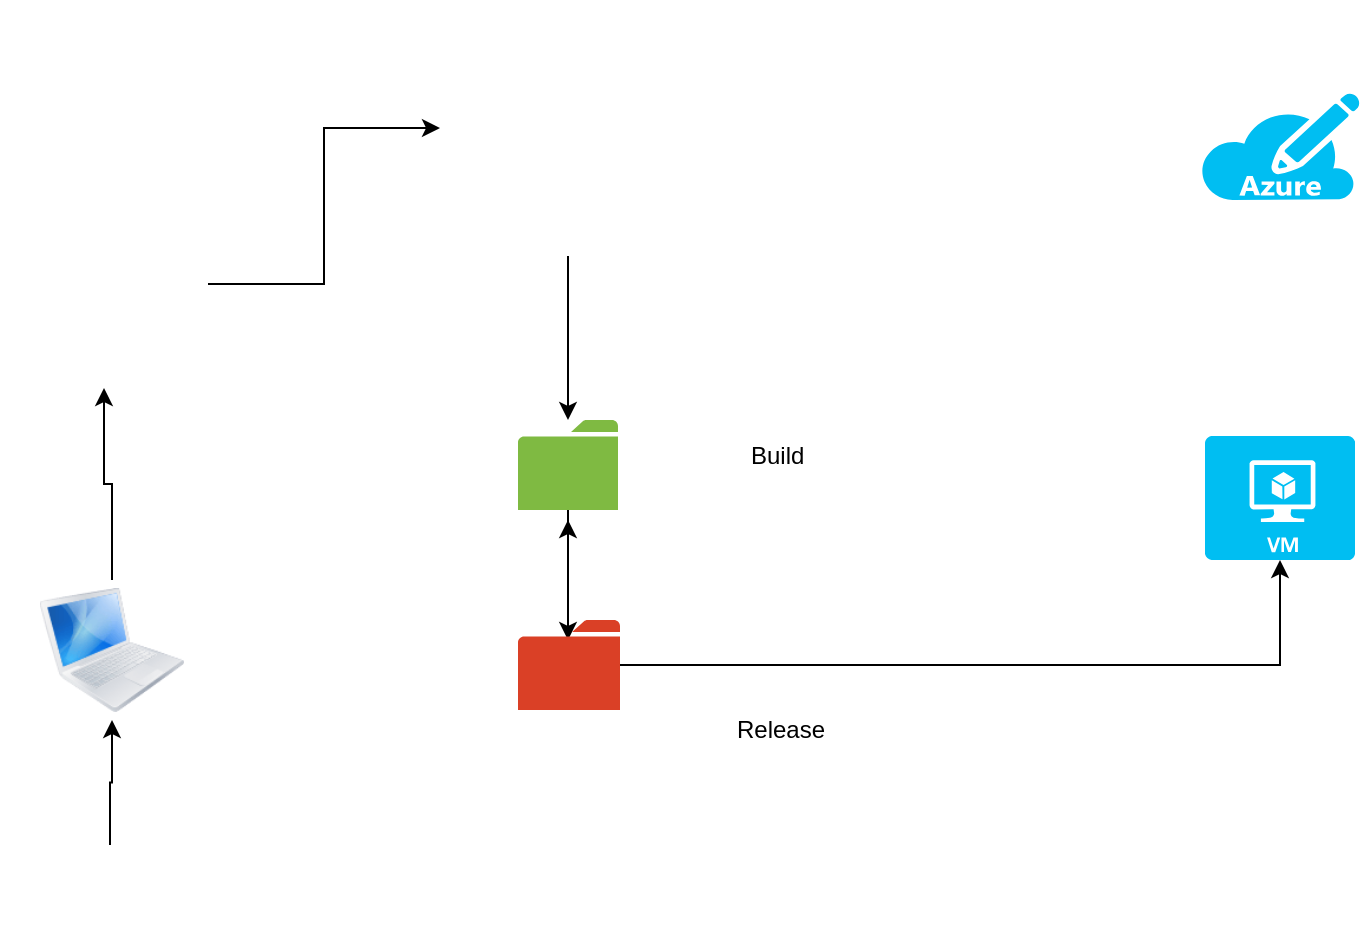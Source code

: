 <mxfile version="15.5.2" type="github">
  <diagram id="fl1BpGWGSX5jYJE63QO-" name="Page-1">
    <mxGraphModel dx="1426" dy="654" grid="1" gridSize="10" guides="1" tooltips="1" connect="1" arrows="1" fold="1" page="1" pageScale="1" pageWidth="850" pageHeight="1100" math="0" shadow="0">
      <root>
        <mxCell id="0" />
        <mxCell id="1" parent="0" />
        <mxCell id="3m2Ds8FF72PZ1U5PXdX1-10" style="edgeStyle=orthogonalEdgeStyle;rounded=0;orthogonalLoop=1;jettySize=auto;html=1;" parent="1" source="3m2Ds8FF72PZ1U5PXdX1-1" target="3m2Ds8FF72PZ1U5PXdX1-2" edge="1">
          <mxGeometry relative="1" as="geometry" />
        </mxCell>
        <mxCell id="3m2Ds8FF72PZ1U5PXdX1-1" value="" style="shape=image;html=1;verticalAlign=top;verticalLabelPosition=bottom;labelBackgroundColor=#ffffff;imageAspect=0;aspect=fixed;image=https://cdn3.iconfinder.com/data/icons/seo-marketing-19/32/SEO-10-128.png" parent="1" vertex="1">
          <mxGeometry x="80" y="472.5" width="50" height="50" as="geometry" />
        </mxCell>
        <mxCell id="3m2Ds8FF72PZ1U5PXdX1-11" style="edgeStyle=orthogonalEdgeStyle;rounded=0;orthogonalLoop=1;jettySize=auto;html=1;entryX=0.5;entryY=1;entryDx=0;entryDy=0;" parent="1" source="3m2Ds8FF72PZ1U5PXdX1-2" target="3m2Ds8FF72PZ1U5PXdX1-4" edge="1">
          <mxGeometry relative="1" as="geometry">
            <mxPoint x="100" y="260" as="targetPoint" />
          </mxGeometry>
        </mxCell>
        <mxCell id="3m2Ds8FF72PZ1U5PXdX1-2" value="" style="image;html=1;image=img/lib/clip_art/computers/MacBook_128x128.png" parent="1" vertex="1">
          <mxGeometry x="70" y="340" width="72" height="70" as="geometry" />
        </mxCell>
        <mxCell id="3m2Ds8FF72PZ1U5PXdX1-12" style="edgeStyle=orthogonalEdgeStyle;rounded=0;orthogonalLoop=1;jettySize=auto;html=1;" parent="1" source="3m2Ds8FF72PZ1U5PXdX1-4" target="3m2Ds8FF72PZ1U5PXdX1-5" edge="1">
          <mxGeometry relative="1" as="geometry" />
        </mxCell>
        <mxCell id="3m2Ds8FF72PZ1U5PXdX1-4" value="" style="shape=image;html=1;verticalAlign=top;verticalLabelPosition=bottom;labelBackgroundColor=#ffffff;imageAspect=0;aspect=fixed;image=https://cdn3.iconfinder.com/data/icons/social-media-2169/24/social_media_social_media_logo_git-128.png" parent="1" vertex="1">
          <mxGeometry x="50" y="140" width="104" height="104" as="geometry" />
        </mxCell>
        <mxCell id="3m2Ds8FF72PZ1U5PXdX1-13" style="edgeStyle=orthogonalEdgeStyle;rounded=0;orthogonalLoop=1;jettySize=auto;html=1;" parent="1" source="3m2Ds8FF72PZ1U5PXdX1-5" target="3m2Ds8FF72PZ1U5PXdX1-6" edge="1">
          <mxGeometry relative="1" as="geometry" />
        </mxCell>
        <mxCell id="3m2Ds8FF72PZ1U5PXdX1-5" value="" style="shape=image;html=1;verticalAlign=top;verticalLabelPosition=bottom;labelBackgroundColor=#ffffff;imageAspect=0;aspect=fixed;image=https://cdn0.iconfinder.com/data/icons/font-awesome-brands-vol-1/512/jenkins-128.png" parent="1" vertex="1">
          <mxGeometry x="270" y="50" width="128" height="128" as="geometry" />
        </mxCell>
        <mxCell id="3m2Ds8FF72PZ1U5PXdX1-14" style="edgeStyle=orthogonalEdgeStyle;rounded=0;orthogonalLoop=1;jettySize=auto;html=1;" parent="1" source="3m2Ds8FF72PZ1U5PXdX1-6" edge="1">
          <mxGeometry relative="1" as="geometry">
            <mxPoint x="334" y="370" as="targetPoint" />
          </mxGeometry>
        </mxCell>
        <mxCell id="3m2Ds8FF72PZ1U5PXdX1-6" value="" style="sketch=0;pointerEvents=1;shadow=0;dashed=0;html=1;strokeColor=none;labelPosition=center;verticalLabelPosition=bottom;verticalAlign=top;outlineConnect=0;align=center;shape=mxgraph.office.concepts.folder;fillColor=#7FBA42;" parent="1" vertex="1">
          <mxGeometry x="309" y="260" width="50" height="45" as="geometry" />
        </mxCell>
        <mxCell id="OynugFouCWDFfSnnqh2d-2" value="" style="edgeStyle=orthogonalEdgeStyle;rounded=0;orthogonalLoop=1;jettySize=auto;html=1;" edge="1" parent="1" source="3m2Ds8FF72PZ1U5PXdX1-8">
          <mxGeometry relative="1" as="geometry">
            <mxPoint x="334" y="310" as="targetPoint" />
          </mxGeometry>
        </mxCell>
        <mxCell id="OynugFouCWDFfSnnqh2d-7" style="edgeStyle=orthogonalEdgeStyle;rounded=0;orthogonalLoop=1;jettySize=auto;html=1;" edge="1" parent="1" source="3m2Ds8FF72PZ1U5PXdX1-8" target="3m2Ds8FF72PZ1U5PXdX1-17">
          <mxGeometry relative="1" as="geometry" />
        </mxCell>
        <mxCell id="3m2Ds8FF72PZ1U5PXdX1-8" value="" style="sketch=0;pointerEvents=1;shadow=0;dashed=0;html=1;strokeColor=none;labelPosition=center;verticalLabelPosition=bottom;verticalAlign=top;outlineConnect=0;align=center;shape=mxgraph.office.concepts.folder;fillColor=#DA4026;" parent="1" vertex="1">
          <mxGeometry x="309" y="360" width="51" height="45" as="geometry" />
        </mxCell>
        <mxCell id="3m2Ds8FF72PZ1U5PXdX1-9" value="" style="verticalLabelPosition=bottom;html=1;verticalAlign=top;align=center;strokeColor=none;fillColor=#00BEF2;shape=mxgraph.azure.azure_subscription;" parent="1" vertex="1">
          <mxGeometry x="650" y="96.5" width="80" height="53.5" as="geometry" />
        </mxCell>
        <mxCell id="3m2Ds8FF72PZ1U5PXdX1-17" value="" style="verticalLabelPosition=bottom;html=1;verticalAlign=top;align=center;strokeColor=none;fillColor=#00BEF2;shape=mxgraph.azure.virtual_machine;" parent="1" vertex="1">
          <mxGeometry x="652.5" y="268" width="75" height="62" as="geometry" />
        </mxCell>
        <mxCell id="3m2Ds8FF72PZ1U5PXdX1-18" value="Build&amp;nbsp;" style="text;html=1;resizable=0;autosize=1;align=center;verticalAlign=middle;points=[];fillColor=none;strokeColor=none;rounded=0;" parent="1" vertex="1">
          <mxGeometry x="415" y="268" width="50" height="20" as="geometry" />
        </mxCell>
        <mxCell id="3m2Ds8FF72PZ1U5PXdX1-19" value="Release" style="text;html=1;resizable=0;autosize=1;align=center;verticalAlign=middle;points=[];fillColor=none;strokeColor=none;rounded=0;" parent="1" vertex="1">
          <mxGeometry x="410" y="405" width="60" height="20" as="geometry" />
        </mxCell>
      </root>
    </mxGraphModel>
  </diagram>
</mxfile>
